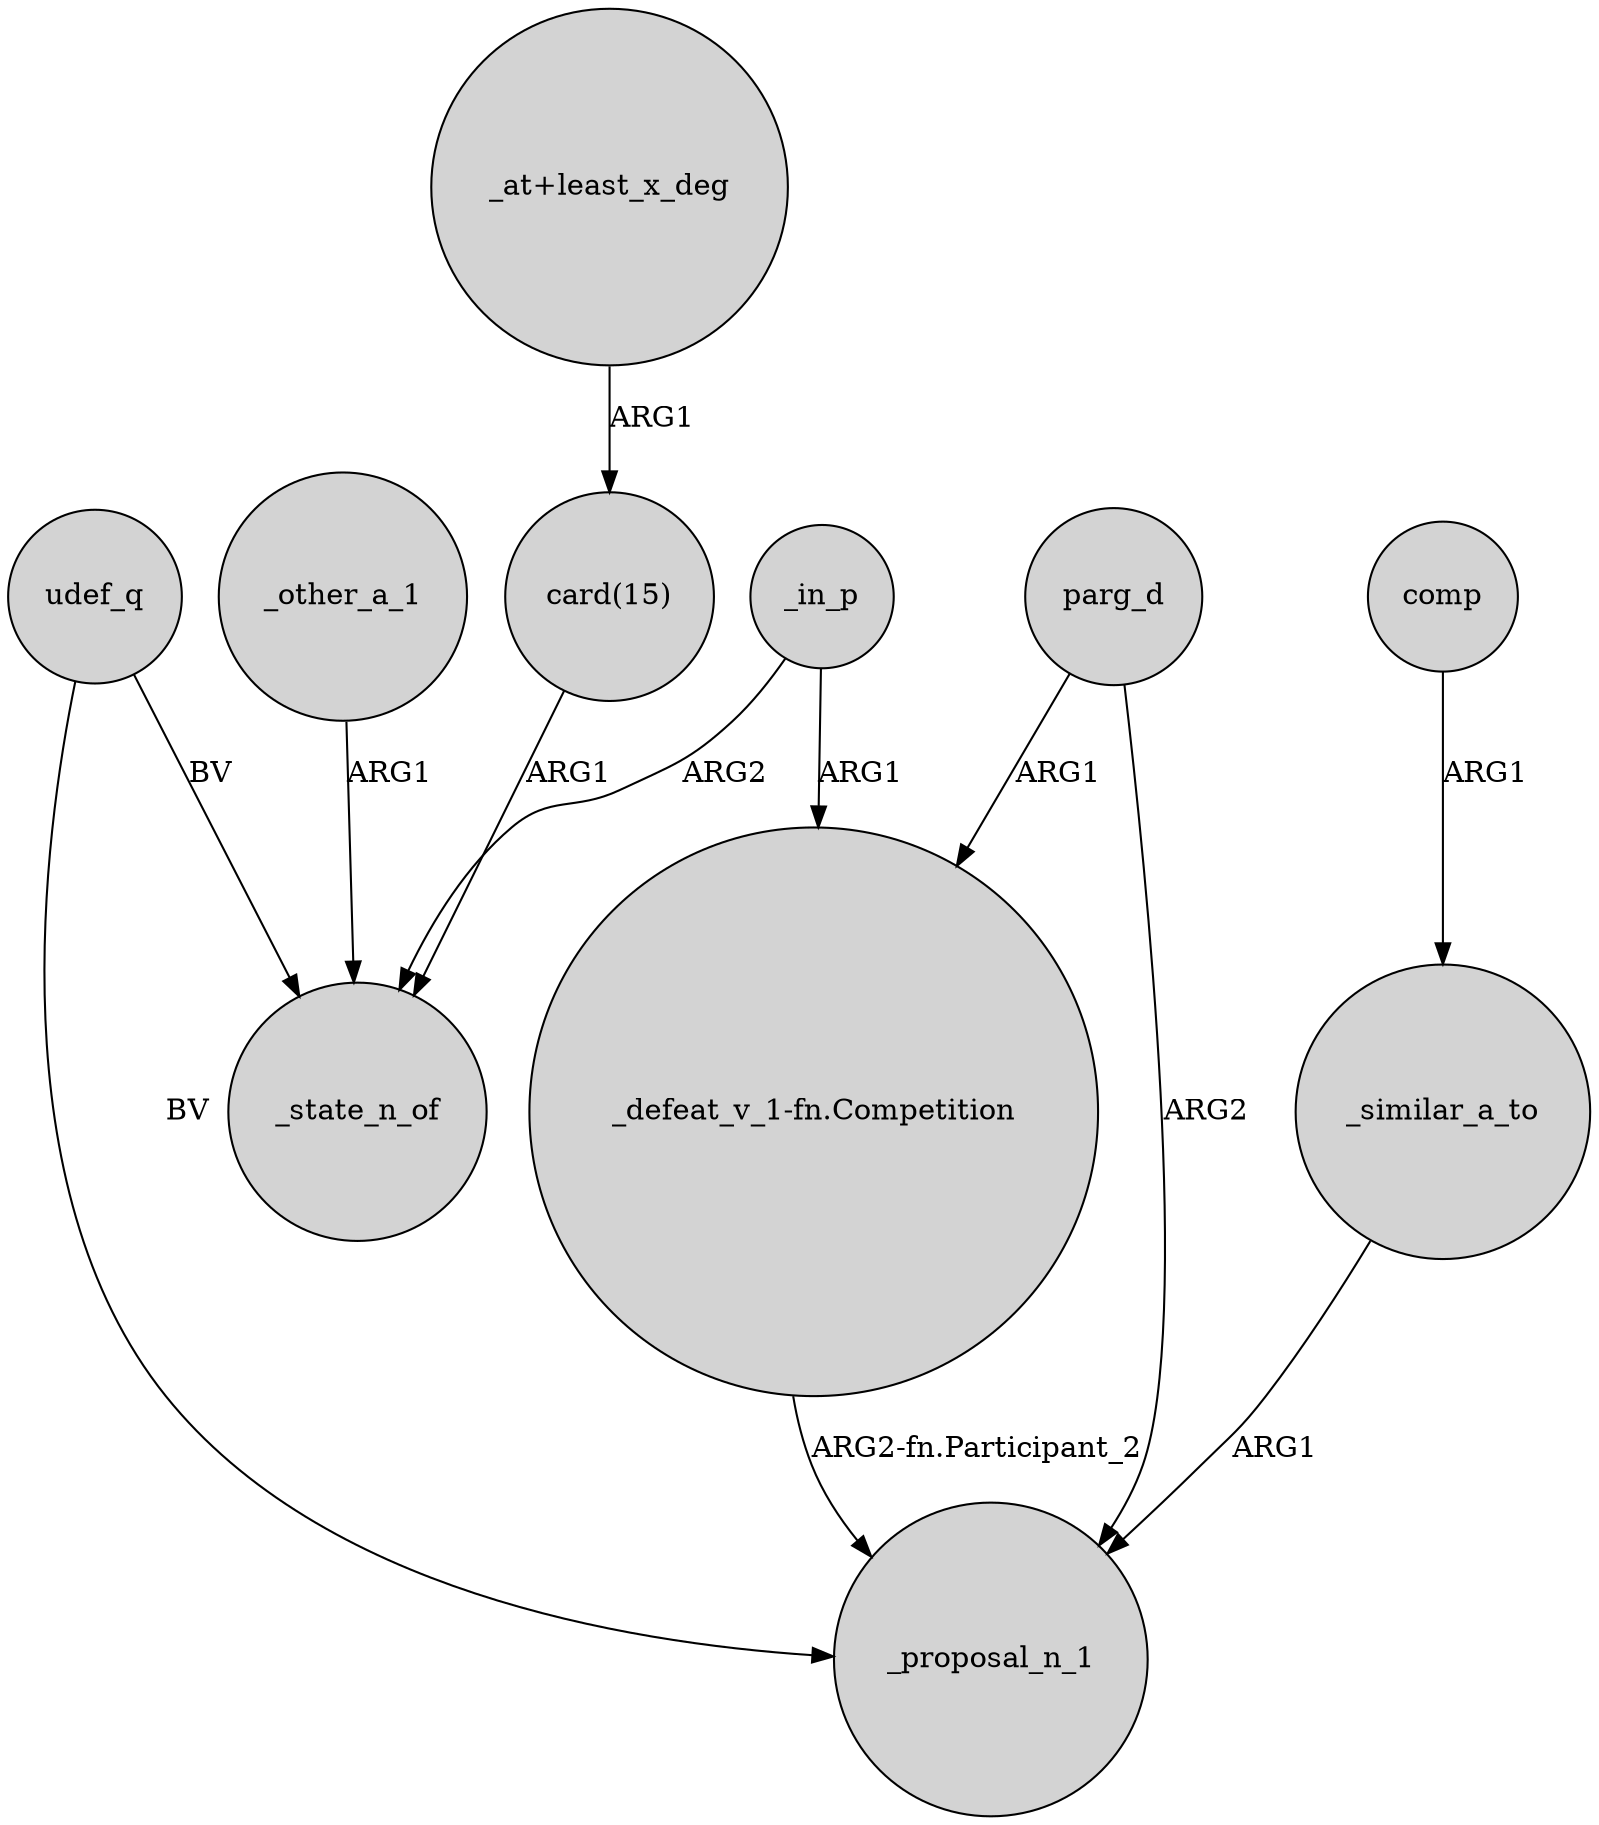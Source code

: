 digraph {
	node [shape=circle style=filled]
	"_at+least_x_deg" -> "card(15)" [label=ARG1]
	udef_q -> _state_n_of [label=BV]
	parg_d -> "_defeat_v_1-fn.Competition" [label=ARG1]
	_similar_a_to -> _proposal_n_1 [label=ARG1]
	_other_a_1 -> _state_n_of [label=ARG1]
	udef_q -> _proposal_n_1 [label=BV]
	_in_p -> _state_n_of [label=ARG2]
	"card(15)" -> _state_n_of [label=ARG1]
	parg_d -> _proposal_n_1 [label=ARG2]
	"_defeat_v_1-fn.Competition" -> _proposal_n_1 [label="ARG2-fn.Participant_2"]
	comp -> _similar_a_to [label=ARG1]
	_in_p -> "_defeat_v_1-fn.Competition" [label=ARG1]
}

